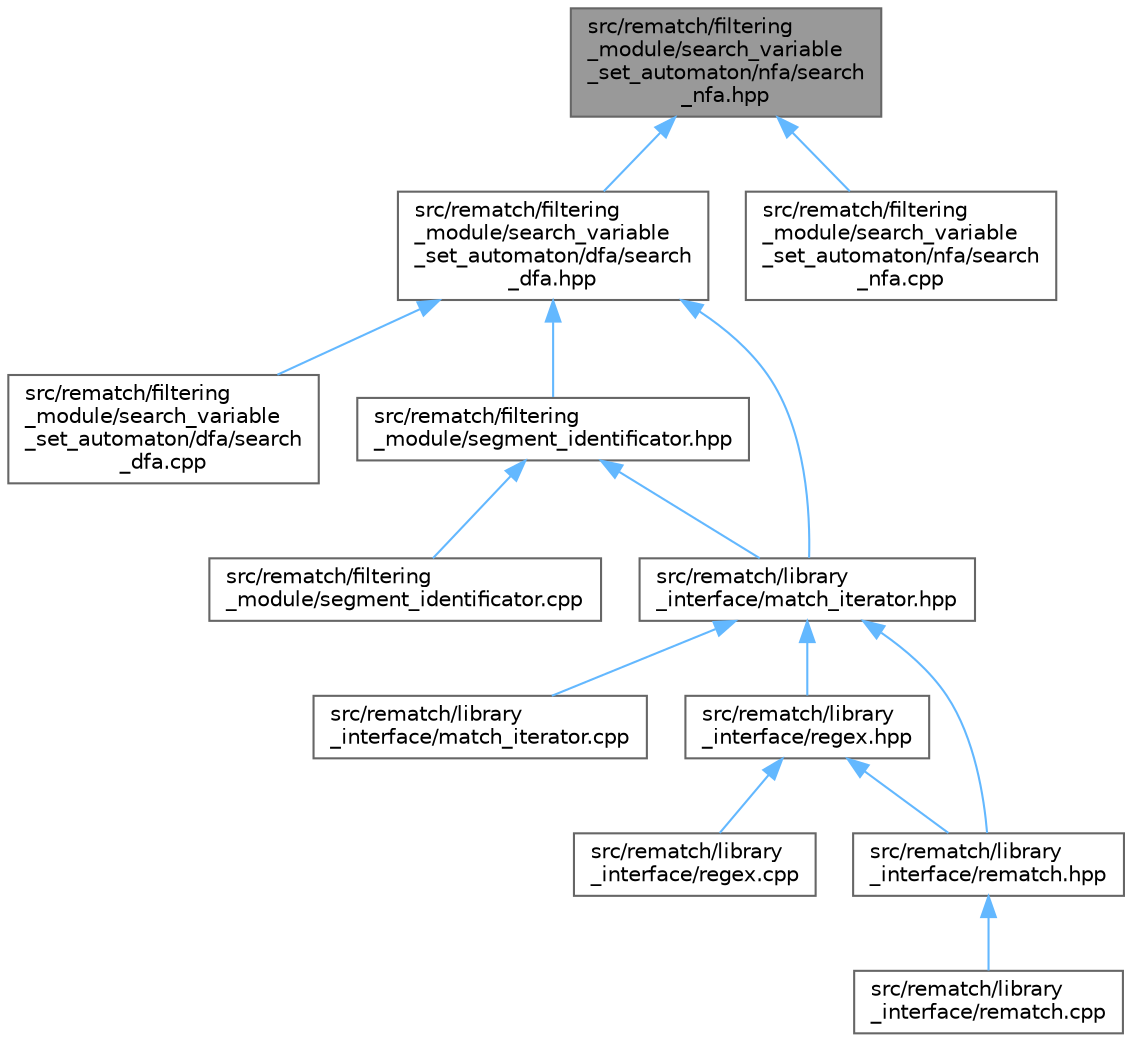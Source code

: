 digraph "src/rematch/filtering_module/search_variable_set_automaton/nfa/search_nfa.hpp"
{
 // LATEX_PDF_SIZE
  bgcolor="transparent";
  edge [fontname=Helvetica,fontsize=10,labelfontname=Helvetica,labelfontsize=10];
  node [fontname=Helvetica,fontsize=10,shape=box,height=0.2,width=0.4];
  Node1 [label="src/rematch/filtering\l_module/search_variable\l_set_automaton/nfa/search\l_nfa.hpp",height=0.2,width=0.4,color="gray40", fillcolor="grey60", style="filled", fontcolor="black",tooltip=" "];
  Node1 -> Node2 [dir="back",color="steelblue1",style="solid"];
  Node2 [label="src/rematch/filtering\l_module/search_variable\l_set_automaton/dfa/search\l_dfa.hpp",height=0.2,width=0.4,color="grey40", fillcolor="white", style="filled",URL="$de/db4/search__dfa_8hpp.html",tooltip=" "];
  Node2 -> Node3 [dir="back",color="steelblue1",style="solid"];
  Node3 [label="src/rematch/filtering\l_module/search_variable\l_set_automaton/dfa/search\l_dfa.cpp",height=0.2,width=0.4,color="grey40", fillcolor="white", style="filled",URL="$d8/dde/search__dfa_8cpp.html",tooltip=" "];
  Node2 -> Node4 [dir="back",color="steelblue1",style="solid"];
  Node4 [label="src/rematch/filtering\l_module/segment_identificator.hpp",height=0.2,width=0.4,color="grey40", fillcolor="white", style="filled",URL="$df/dd0/segment__identificator_8hpp.html",tooltip=" "];
  Node4 -> Node5 [dir="back",color="steelblue1",style="solid"];
  Node5 [label="src/rematch/filtering\l_module/segment_identificator.cpp",height=0.2,width=0.4,color="grey40", fillcolor="white", style="filled",URL="$d9/d43/segment__identificator_8cpp.html",tooltip=" "];
  Node4 -> Node6 [dir="back",color="steelblue1",style="solid"];
  Node6 [label="src/rematch/library\l_interface/match_iterator.hpp",height=0.2,width=0.4,color="grey40", fillcolor="white", style="filled",URL="$d4/dd5/match__iterator_8hpp.html",tooltip=" "];
  Node6 -> Node7 [dir="back",color="steelblue1",style="solid"];
  Node7 [label="src/rematch/library\l_interface/match_iterator.cpp",height=0.2,width=0.4,color="grey40", fillcolor="white", style="filled",URL="$d4/d17/match__iterator_8cpp.html",tooltip=" "];
  Node6 -> Node8 [dir="back",color="steelblue1",style="solid"];
  Node8 [label="src/rematch/library\l_interface/regex.hpp",height=0.2,width=0.4,color="grey40", fillcolor="white", style="filled",URL="$d6/d6f/regex_8hpp.html",tooltip=" "];
  Node8 -> Node9 [dir="back",color="steelblue1",style="solid"];
  Node9 [label="src/rematch/library\l_interface/regex.cpp",height=0.2,width=0.4,color="grey40", fillcolor="white", style="filled",URL="$d6/d85/regex_8cpp.html",tooltip=" "];
  Node8 -> Node10 [dir="back",color="steelblue1",style="solid"];
  Node10 [label="src/rematch/library\l_interface/rematch.hpp",height=0.2,width=0.4,color="grey40", fillcolor="white", style="filled",URL="$d8/d08/rematch_8hpp.html",tooltip=" "];
  Node10 -> Node11 [dir="back",color="steelblue1",style="solid"];
  Node11 [label="src/rematch/library\l_interface/rematch.cpp",height=0.2,width=0.4,color="grey40", fillcolor="white", style="filled",URL="$da/d8d/rematch_8cpp.html",tooltip=" "];
  Node6 -> Node10 [dir="back",color="steelblue1",style="solid"];
  Node2 -> Node6 [dir="back",color="steelblue1",style="solid"];
  Node1 -> Node12 [dir="back",color="steelblue1",style="solid"];
  Node12 [label="src/rematch/filtering\l_module/search_variable\l_set_automaton/nfa/search\l_nfa.cpp",height=0.2,width=0.4,color="grey40", fillcolor="white", style="filled",URL="$d3/de0/search__nfa_8cpp.html",tooltip=" "];
}
